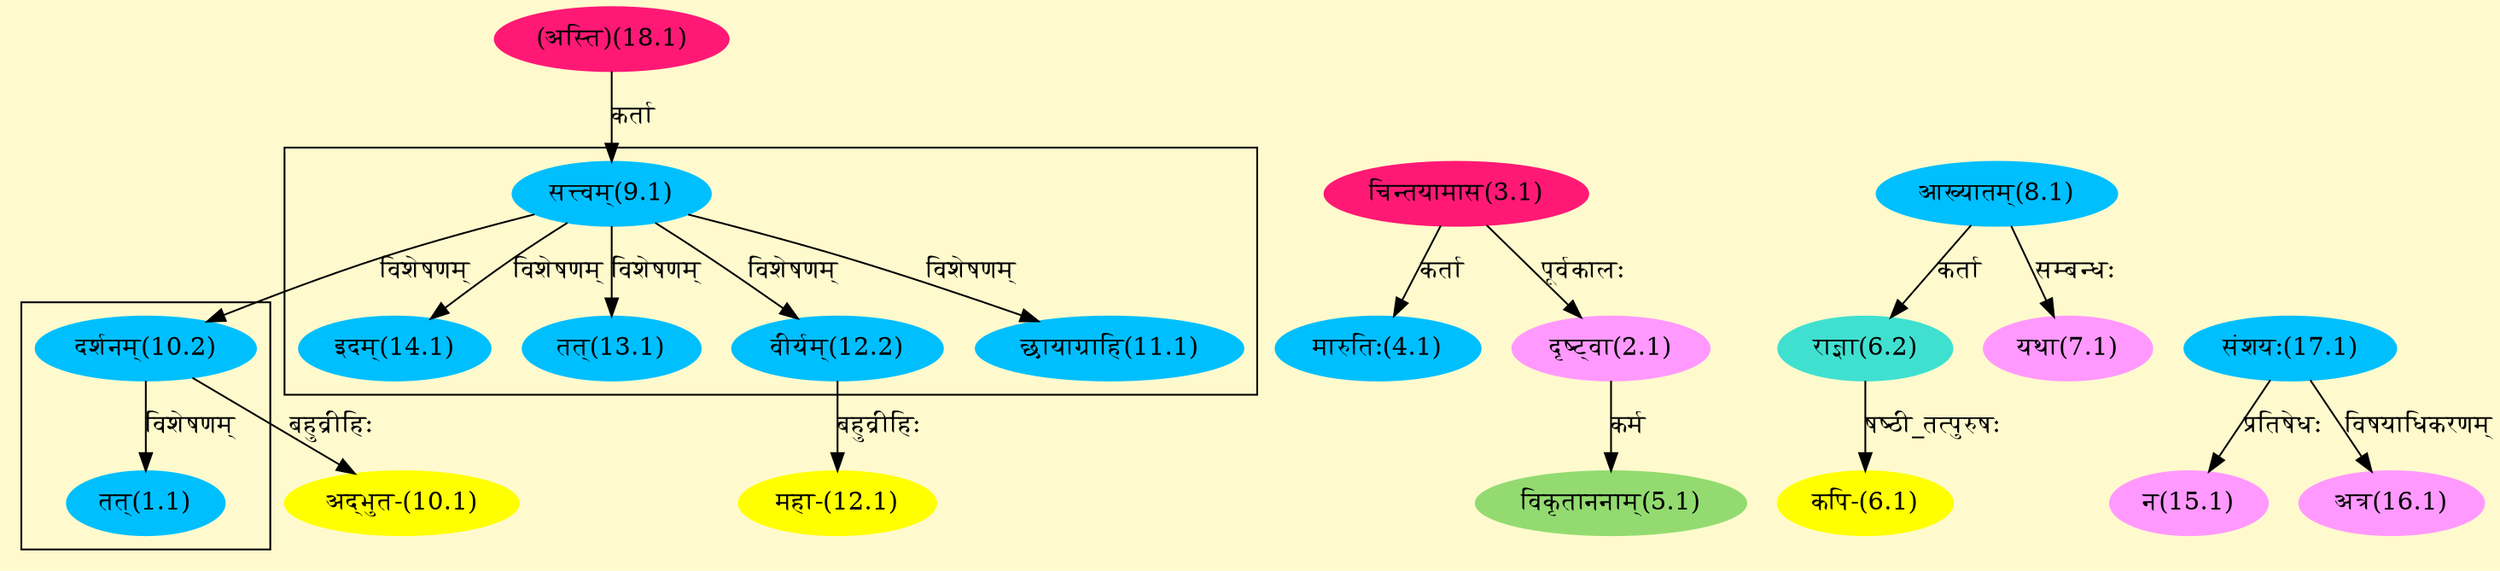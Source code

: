 digraph G{
rankdir=BT;
 compound=true;
 bgcolor="lemonchiffon1";

subgraph cluster_1{
Node1_1 [style=filled, color="#00BFFF" label = "तत्(1.1)"]
Node10_2 [style=filled, color="#00BFFF" label = "दर्शनम्(10.2)"]

}

subgraph cluster_2{
Node10_2 [style=filled, color="#00BFFF" label = "दर्शनम्(10.2)"]
Node9_1 [style=filled, color="#00BFFF" label = "सत्त्वम्(9.1)"]
Node11_1 [style=filled, color="#00BFFF" label = "छायाग्राहि(11.1)"]
Node12_2 [style=filled, color="#00BFFF" label = "वीर्यम्(12.2)"]
Node13_1 [style=filled, color="#00BFFF" label = "तत्(13.1)"]
Node14_1 [style=filled, color="#00BFFF" label = "इदम्(14.1)"]

}
Node2_1 [style=filled, color="#FF99FF" label = "दृष्ट्वा(2.1)"]
Node3_1 [style=filled, color="#FF1975" label = "चिन्तयामास(3.1)"]
Node [style=filled, color="" label = "()"]
Node4_1 [style=filled, color="#00BFFF" label = "मारुतिः(4.1)"]
Node5_1 [style=filled, color="#93DB70" label = "विकृताननाम्(5.1)"]
Node6_1 [style=filled, color="#FFFF00" label = "कपि-(6.1)"]
Node6_2 [style=filled, color="#40E0D0" label = "राज्ञा(6.2)"]
Node8_1 [style=filled, color="#00BFFF" label = "आख्यातम्(8.1)"]
Node7_1 [style=filled, color="#FF99FF" label = "यथा(7.1)"]
Node9_1 [style=filled, color="#00BFFF" label = "सत्त्वम्(9.1)"]
Node18_1 [style=filled, color="#FF1975" label = "(अस्ति)(18.1)"]
Node10_1 [style=filled, color="#FFFF00" label = "अद्भुत-(10.1)"]
Node10_2 [style=filled, color="#00BFFF" label = "दर्शनम्(10.2)"]
Node12_1 [style=filled, color="#FFFF00" label = "महा-(12.1)"]
Node12_2 [style=filled, color="#00BFFF" label = "वीर्यम्(12.2)"]
Node15_1 [style=filled, color="#FF99FF" label = "न(15.1)"]
Node17_1 [style=filled, color="#00BFFF" label = "संशयः(17.1)"]
Node16_1 [style=filled, color="#FF99FF" label = "अत्र(16.1)"]
/* Start of Relations section */

Node1_1 -> Node10_2 [  label="विशेषणम्"  dir="back" ]
Node2_1 -> Node3_1 [  label="पूर्वकालः"  dir="back" ]
Node4_1 -> Node3_1 [  label="कर्ता"  dir="back" ]
Node5_1 -> Node2_1 [  label="कर्म"  dir="back" ]
Node6_1 -> Node6_2 [  label="षष्ठी_तत्पुरुषः"  dir="back" ]
Node6_2 -> Node8_1 [  label="कर्ता"  dir="back" ]
Node7_1 -> Node8_1 [  label="सम्बन्धः"  dir="back" ]
Node9_1 -> Node18_1 [  label="कर्ता"  dir="back" ]
Node10_1 -> Node10_2 [  label="बहुव्रीहिः"  dir="back" ]
Node10_2 -> Node9_1 [  label="विशेषणम्"  dir="back" ]
Node11_1 -> Node9_1 [  label="विशेषणम्"  dir="back" ]
Node12_1 -> Node12_2 [  label="बहुव्रीहिः"  dir="back" ]
Node12_2 -> Node9_1 [  label="विशेषणम्"  dir="back" ]
Node13_1 -> Node9_1 [  label="विशेषणम्"  dir="back" ]
Node14_1 -> Node9_1 [  label="विशेषणम्"  dir="back" ]
Node15_1 -> Node17_1 [  label="प्रतिषेधः"  dir="back" ]
Node16_1 -> Node17_1 [  label="विषयाधिकरणम्"  dir="back" ]
}
